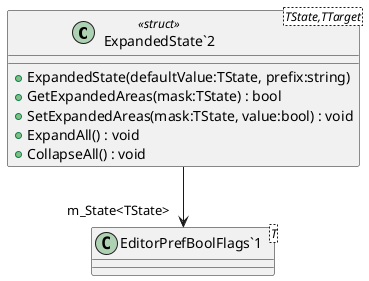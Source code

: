 @startuml
class "ExpandedState`2"<TState,TTarget> <<struct>> {
    + ExpandedState(defaultValue:TState, prefix:string)
    + GetExpandedAreas(mask:TState) : bool
    + SetExpandedAreas(mask:TState, value:bool) : void
    + ExpandAll() : void
    + CollapseAll() : void
}
class "EditorPrefBoolFlags`1"<T> {
}
"ExpandedState`2" --> "m_State<TState>" "EditorPrefBoolFlags`1"
@enduml
